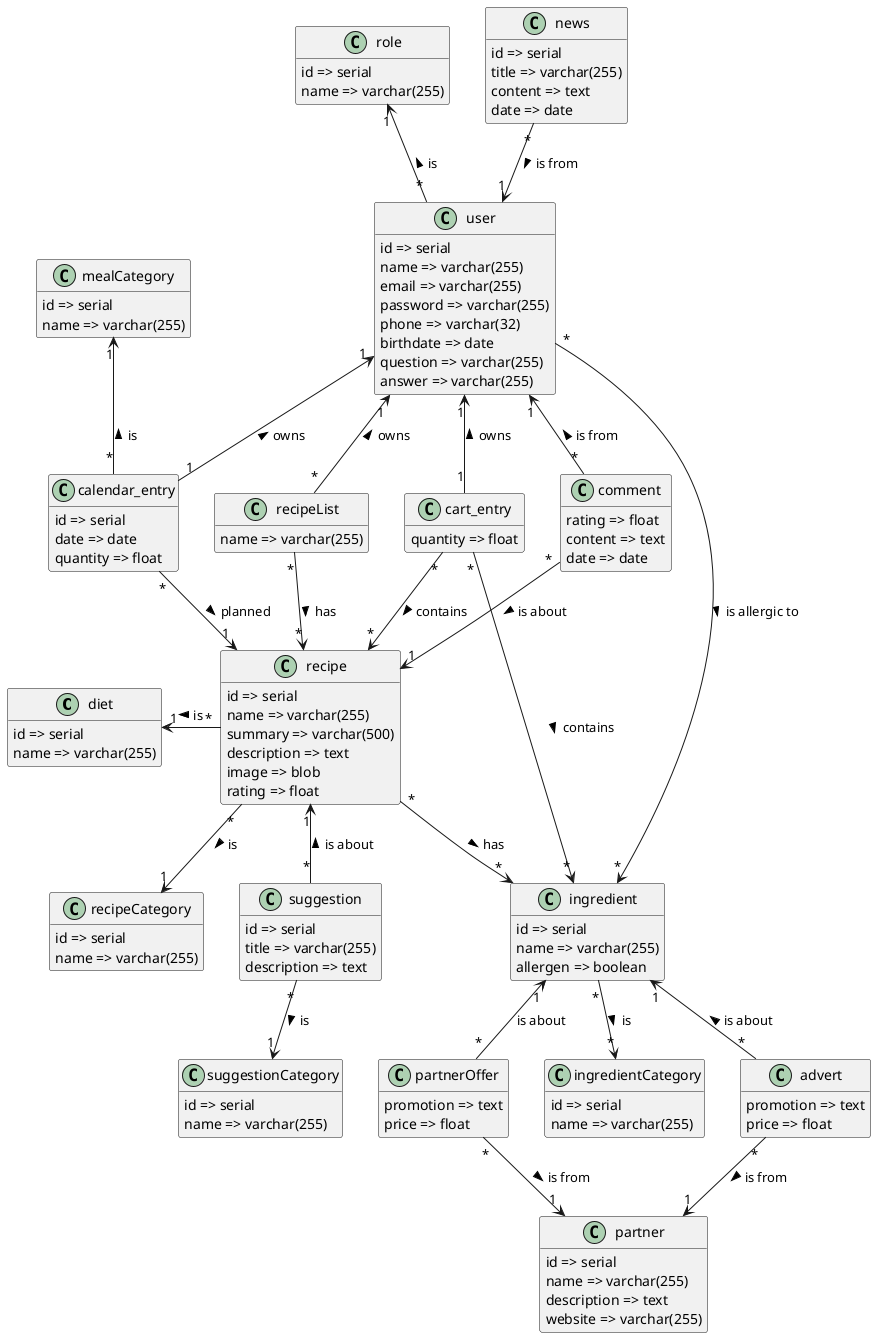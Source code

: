 @startuml model
hide empty members

class diet {
  {field} id => serial
  {field} name => varchar(255)
}

class ingredientCategory {
  {field} id => serial
  {field} name => varchar(255)
}

class recipeCategory {
  {field} id => serial
  {field} name => varchar(255)
}

class suggestionCategory {
  {field} id => serial
  {field} name => varchar(255)
}

class mealCategory {
  {field} id => serial
  {field} name => varchar(255)
}

class role {
  {field} id => serial
  {field} name => varchar(255)
}

class ingredient {
  {field} id => serial
  {field} name => varchar(255)
  {field} allergen => boolean
}

class recipe {
  {field} id => serial
  {field} name => varchar(255)
  {field} summary => varchar(500)
  {field} description => text
  {field} image => blob
  {field} rating => float
}


class advert {
  {field} promotion => text
  {field} price => float
}

class suggestion {
  {field} id => serial
  {field} title => varchar(255)
  {field} description => text
}


class comment {
  {field} rating => float
  {field} content => text
  {field} date => date
}


class calendar_entry {
  {field} id => serial
  {field} date => date
  {field} quantity => float
}


class recipeList {
  {field} name => varchar(255)
}


class cart_entry {
  quantity => float
}

class partner {
  {field} id => serial
  {field} name => varchar(255)
  {field} description => text
  {field} website => varchar(255)
}

class partnerOffer {
  {field} promotion => text
  {field} price => float
}

class news {
  {field} id => serial
  {field} title => varchar(255)
  {field} content => text
  {field} date => date
}

class user {
  {field} id => serial
  {field} name => varchar(255)
  {field} email => varchar(255)
  {field} password => varchar(255)
  {field} phone => varchar(32)
  {field} birthdate => date
  {field} question => varchar(255)
  {field} answer => varchar(255)
}

advert "*"        -u-> "1" ingredient: > is about
partnerOffer "*"  -u-> "1" ingredient: is about
cart_entry "*"          --> "*" ingredient: > contains
recipe "*"        --> "*" ingredient: > has
user "*"          --> "*" ingredient: > is allergic to

advert "*"        --> "1" partner: > is from
partnerOffer "*"  --> "1" partner: > is from

calendar_entry "*"      --> "1" recipe: > planned
comment "*"       --> "1" recipe: > is about
cart_entry "*"          --> "*" recipe: > contains
recipeList "*"    --> "*" recipe: > has
suggestion "*"    -u-> "1" recipe: > is about

calendar_entry "1"      -u-> "1" user: > owns
cart_entry "1"          -u-> "1" user: > owns
recipeList "*"    -u-> "1" user: > owns
comment "*"       -u-> "1" user: > is from
news "*"          --> "1" user: > is from

calendar_entry "*"      -u-> "1" mealCategory: > is
ingredient "*"    --> "*" ingredientCategory: > is
recipe "*"        --> "1" recipeCategory: > is
recipe "*"        -l-> "1" diet: > is
suggestion "*"    -d-> "1" suggestionCategory: > is
user "*"          -u-> "1" role: > is
@enduml